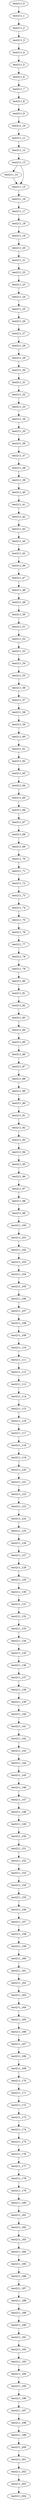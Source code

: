 digraph G {
test211_0->test211_1;
test211_1->test211_2;
test211_2->test211_3;
test211_3->test211_4;
test211_4->test211_5;
test211_5->test211_6;
test211_6->test211_7;
test211_7->test211_8;
test211_8->test211_9;
test211_9->test211_10;
test211_10->test211_11;
test211_11->test211_12;
test211_12->test211_13;
test211_13->test211_14;
test211_13->test211_15;
test211_14->test211_15;
test211_15->test211_16;
test211_16->test211_17;
test211_17->test211_18;
test211_18->test211_19;
test211_19->test211_20;
test211_20->test211_21;
test211_21->test211_22;
test211_22->test211_23;
test211_23->test211_24;
test211_24->test211_25;
test211_25->test211_26;
test211_26->test211_27;
test211_27->test211_28;
test211_28->test211_29;
test211_29->test211_30;
test211_30->test211_31;
test211_31->test211_32;
test211_32->test211_33;
test211_33->test211_34;
test211_34->test211_35;
test211_35->test211_36;
test211_36->test211_37;
test211_37->test211_38;
test211_38->test211_39;
test211_39->test211_40;
test211_40->test211_41;
test211_41->test211_42;
test211_42->test211_43;
test211_43->test211_44;
test211_44->test211_45;
test211_45->test211_46;
test211_46->test211_47;
test211_47->test211_48;
test211_48->test211_49;
test211_49->test211_50;
test211_50->test211_51;
test211_51->test211_52;
test211_52->test211_53;
test211_53->test211_54;
test211_54->test211_55;
test211_55->test211_56;
test211_56->test211_57;
test211_57->test211_58;
test211_58->test211_59;
test211_59->test211_60;
test211_60->test211_61;
test211_61->test211_62;
test211_62->test211_63;
test211_63->test211_64;
test211_64->test211_65;
test211_65->test211_66;
test211_66->test211_67;
test211_67->test211_68;
test211_68->test211_69;
test211_69->test211_70;
test211_70->test211_71;
test211_71->test211_72;
test211_72->test211_73;
test211_73->test211_74;
test211_74->test211_75;
test211_75->test211_76;
test211_76->test211_77;
test211_77->test211_78;
test211_78->test211_79;
test211_79->test211_80;
test211_80->test211_81;
test211_81->test211_82;
test211_82->test211_83;
test211_83->test211_84;
test211_84->test211_85;
test211_85->test211_86;
test211_86->test211_87;
test211_87->test211_88;
test211_88->test211_89;
test211_89->test211_90;
test211_90->test211_91;
test211_91->test211_92;
test211_92->test211_93;
test211_93->test211_94;
test211_94->test211_95;
test211_95->test211_96;
test211_96->test211_97;
test211_97->test211_98;
test211_98->test211_99;
test211_99->test211_100;
test211_100->test211_101;
test211_101->test211_102;
test211_102->test211_103;
test211_103->test211_104;
test211_104->test211_105;
test211_105->test211_106;
test211_106->test211_107;
test211_107->test211_108;
test211_108->test211_109;
test211_109->test211_110;
test211_110->test211_111;
test211_111->test211_112;
test211_112->test211_113;
test211_113->test211_114;
test211_114->test211_115;
test211_115->test211_116;
test211_116->test211_117;
test211_117->test211_118;
test211_118->test211_119;
test211_119->test211_120;
test211_120->test211_121;
test211_121->test211_122;
test211_122->test211_123;
test211_123->test211_124;
test211_124->test211_125;
test211_125->test211_126;
test211_126->test211_127;
test211_127->test211_128;
test211_128->test211_129;
test211_129->test211_130;
test211_130->test211_131;
test211_131->test211_132;
test211_132->test211_133;
test211_133->test211_134;
test211_134->test211_135;
test211_135->test211_136;
test211_136->test211_137;
test211_137->test211_138;
test211_138->test211_139;
test211_139->test211_140;
test211_140->test211_141;
test211_141->test211_142;
test211_142->test211_143;
test211_143->test211_144;
test211_144->test211_145;
test211_145->test211_146;
test211_146->test211_147;
test211_147->test211_148;
test211_148->test211_149;
test211_149->test211_150;
test211_150->test211_151;
test211_151->test211_152;
test211_152->test211_153;
test211_153->test211_154;
test211_154->test211_155;
test211_155->test211_156;
test211_156->test211_157;
test211_157->test211_158;
test211_158->test211_159;
test211_159->test211_160;
test211_160->test211_161;
test211_161->test211_162;
test211_162->test211_163;
test211_163->test211_164;
test211_164->test211_165;
test211_165->test211_166;
test211_166->test211_167;
test211_167->test211_168;
test211_168->test211_169;
test211_169->test211_170;
test211_170->test211_171;
test211_171->test211_172;
test211_172->test211_173;
test211_173->test211_174;
test211_174->test211_175;
test211_175->test211_176;
test211_176->test211_177;
test211_177->test211_178;
test211_178->test211_179;
test211_179->test211_180;
test211_180->test211_181;
test211_181->test211_182;
test211_182->test211_183;
test211_183->test211_184;
test211_184->test211_185;
test211_185->test211_186;
test211_186->test211_187;
test211_187->test211_188;
test211_188->test211_189;
test211_189->test211_190;
test211_190->test211_191;
test211_191->test211_192;
test211_192->test211_193;
test211_193->test211_194;
test211_194->test211_195;
test211_195->test211_196;
test211_196->test211_197;
test211_197->test211_198;
test211_198->test211_199;
test211_199->test211_200;
test211_200->test211_201;
test211_201->test211_202;
test211_202->test211_203;
test211_203->test211_204;

}
